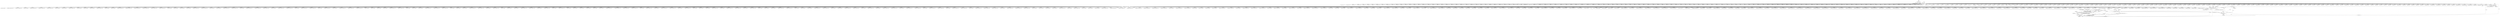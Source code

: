 digraph "0_ImageMagick_56d6e20de489113617cbbddaf41e92600a34db22@array" {
"1004361" [label="(Call,(const char *) attributes[i])"];
"1004330" [label="(Call,attributes[i] != (const xmlChar *) NULL)"];
"1004321" [label="(Call,attributes != (const xmlChar **) NULL)"];
"1000185" [label="(MethodParameterIn,const xmlChar **attributes)"];
"1004323" [label="(Call,(const xmlChar **) NULL)"];
"1004306" [label="(Call,(Image *) NULL)"];
"1000237" [label="(Call,(char *) NULL)"];
"1000232" [label="(Call,(const char *) NULL)"];
"1004361" [label="(Call,(const char *) attributes[i])"];
"1004334" [label="(Call,(const xmlChar *) NULL)"];
"1004350" [label="(Call,InterpretImageProperties(msl_info->image_info[n],\n                msl_info->attributes[n],(const char *) attributes[i]))"];
"1004348" [label="(Call,attribute=InterpretImageProperties(msl_info->image_info[n],\n                msl_info->attributes[n],(const char *) attributes[i]))"];
"1004366" [label="(Call,CloneString(&value,attribute))"];
"1008599" [label="(Call,(const char *) attributes[i])"];
"1018046" [label="(Call,(Image*) NULL)"];
"1017467" [label="(Call,(Image *) NULL)"];
"1017623" [label="(Call,(const char *) attributes[i])"];
"1006461" [label="(Call,(const char *) attributes[i])"];
"1014935" [label="(Call,(const char *) attributes[i++])"];
"1014502" [label="(Call,(Image *) NULL)"];
"1018943" [label="(Call,attributes != (const xmlChar **) NULL)"];
"1003100" [label="(Call,(char **) NULL)"];
"1004484" [label="(Call,(const char *) attributes[i++])"];
"1014729" [label="(Call,(const xmlChar *) NULL)"];
"1006772" [label="(Call,attributes[i] != (const xmlChar *) NULL)"];
"1000234" [label="(Identifier,NULL)"];
"1009820" [label="(Call,(const xmlChar *) NULL)"];
"1016133" [label="(Call,(const char *) NULL)"];
"1003342" [label="(Call,(const xmlChar *) NULL)"];
"1008856" [label="(Call,(Image *) NULL)"];
"1004334" [label="(Call,(const xmlChar *) NULL)"];
"1019473" [label="(Call,attributes[i] != (const xmlChar *) NULL)"];
"1004223" [label="(Call,(Image *) NULL)"];
"1014856" [label="(Call,(Image *) NULL)"];
"1001578" [label="(Call,(const xmlChar *) NULL)"];
"1014978" [label="(Call,(char **) NULL)"];
"1003329" [label="(Call,attributes != (const xmlChar **) NULL)"];
"1007963" [label="(Call,attributes[i] != (const xmlChar *) NULL)"];
"1004349" [label="(Identifier,attribute)"];
"1004977" [label="(Call,attributes[i] != (const xmlChar *) NULL)"];
"1004729" [label="(Call,(const xmlChar *) NULL)"];
"1009144" [label="(Call,(const char *) attributes[i])"];
"1012873" [label="(Call,(const char *) attributes[i++])"];
"1010794" [label="(Call,attributes[i] != (const xmlChar *) NULL)"];
"1008628" [label="(Call,(char **) NULL)"];
"1018781" [label="(Call,(Image *) NULL)"];
"1001605" [label="(Call,(const char *) attributes[i])"];
"1003476" [label="(Call,(Image *) NULL)"];
"1000279" [label="(Call,(Image *) NULL)"];
"1019173" [label="(Call,(char **) NULL)"];
"1018251" [label="(Call,(Image*) NULL)"];
"1005603" [label="(Call,(char **) NULL)"];
"1001764" [label="(Call,(const char *) attributes[i++])"];
"1018952" [label="(Call,attributes[i] != (const xmlChar *) NULL)"];
"1006241" [label="(Call,(const xmlChar *) NULL)"];
"1017032" [label="(Call,(const char *) attributes[i++])"];
"1014011" [label="(Call,(const char *) attributes[i++])"];
"1012993" [label="(Call,(Image *) NULL)"];
"1017221" [label="(Call,(Image *) NULL)"];
"1003024" [label="(Call,(const char *) attributes[i])"];
"1018373" [label="(Call,(const char *) attributes[i])"];
"1000529" [label="(Call,attributes[i] != (const xmlChar *) NULL)"];
"1014248" [label="(Call,(Image *) NULL)"];
"1007724" [label="(Call,(char **) NULL)"];
"1007223" [label="(Call,(const xmlChar *) NULL)"];
"1002993" [label="(Call,attributes[i] != (const xmlChar *) NULL)"];
"1009893" [label="(Call,(char **) NULL)"];
"1004956" [label="(Call,(Image *) NULL)"];
"1004326" [label="(ControlStructure,for (i=0; (attributes[i] != (const xmlChar *) NULL); i++))"];
"1006434" [label="(Call,(const xmlChar *) NULL)"];
"1014663" [label="(Call,(Image *) NULL)"];
"1013026" [label="(Call,(const char *) attributes[i++])"];
"1002331" [label="(Call,(const xmlChar *) NULL)"];
"1008729" [label="(Call,(Image *) NULL)"];
"1015066" [label="(Call,(Image *) NULL)"];
"1007077" [label="(Call,attributes[i] != (const xmlChar *) NULL)"];
"1006523" [label="(Call,(char **) NULL)"];
"1014268" [label="(Call,attributes != (const xmlChar **) NULL)"];
"1002499" [label="(Call,(Image *) NULL)"];
"1012861" [label="(Call,attributes[i] != (const xmlChar *) NULL)"];
"1019031" [label="(Call,(const char *) NULL)"];
"1004341" [label="(Identifier,keyword)"];
"1013260" [label="(Call,attributes[i] != (const xmlChar *) NULL)"];
"1008883" [label="(Call,attributes[i] != (const xmlChar *) NULL)"];
"1009667" [label="(Call,attributes[i] != (const xmlChar *) NULL)"];
"1010906" [label="(Call,attributes[i] != (const xmlChar *) NULL)"];
"1007655" [label="(Call,attributes != (const xmlChar **) NULL)"];
"1007668" [label="(Call,(const xmlChar *) NULL)"];
"1005116" [label="(Call,(const char *) attributes[i++])"];
"1007621" [label="(Call,(Image *) NULL)"];
"1018821" [label="(Call,(Image *) NULL)"];
"1019118" [label="(Call,attributes[i] != (const xmlChar *) NULL)"];
"1013005" [label="(Call,attributes != (const xmlChar **) NULL)"];
"1000232" [label="(Call,(const char *) NULL)"];
"1011472" [label="(Call,(const xmlChar **) NULL)"];
"1013107" [label="(Call,(char **) NULL)"];
"1013619" [label="(Call,attributes == (const xmlChar **) NULL)"];
"1007219" [label="(Call,attributes[i] != (const xmlChar *) NULL)"];
"1000235" [label="(Call,value=(char *) NULL)"];
"1017604" [label="(Call,(const char *) attributes[i++])"];
"1008762" [label="(Call,(const char *) attributes[i++])"];
"1018560" [label="(Call,(Image *) NULL)"];
"1016302" [label="(Call,attributes[i] != (const xmlChar *) NULL)"];
"1006249" [label="(Call,(const char *) attributes[i++])"];
"1003448" [label="(Call,(const char *) NULL)"];
"1015731" [label="(Call,attributes == (const xmlChar **) NULL)"];
"1000307" [label="(Call,(const xmlChar *) NULL)"];
"1010825" [label="(Call,(const char *) attributes[i])"];
"1008874" [label="(Call,attributes != (const xmlChar **) NULL)"];
"1019122" [label="(Call,(const xmlChar *) NULL)"];
"1008651" [label="(Call,(char **) NULL)"];
"1010806" [label="(Call,(const char *) attributes[i++])"];
"1017596" [label="(Call,(const xmlChar *) NULL)"];
"1002533" [label="(Call,(const char *) attributes[i++])"];
"1002705" [label="(Call,attributes[i] != (const xmlChar *) NULL)"];
"1007108" [label="(Call,(const char *) attributes[i])"];
"1017492" [label="(Call,(const xmlChar *) NULL)"];
"1003350" [label="(Call,(const char *) attributes[i++])"];
"1017427" [label="(Call,(Image *) NULL)"];
"1015276" [label="(Call,(Image *) NULL)"];
"1009698" [label="(Call,(const char *) attributes[i])"];
"1018149" [label="(Call,(const xmlChar *) NULL)"];
"1005095" [label="(Call,attributes != (const xmlChar **) NULL)"];
"1008160" [label="(Call,(const xmlChar *) NULL)"];
"1004348" [label="(Call,attribute=InterpretImageProperties(msl_info->image_info[n],\n                msl_info->attributes[n],(const char *) attributes[i]))"];
"1000185" [label="(MethodParameterIn,const xmlChar **attributes)"];
"1004968" [label="(Call,attributes != (const xmlChar **) NULL)"];
"1019108" [label="(Call,attributes == (const xmlChar **) NULL)"];
"1000541" [label="(Call,(const char *) attributes[i++])"];
"1016551" [label="(Call,attributes[i] != (const xmlChar *) NULL)"];
"1011228" [label="(Call,(const xmlChar *) NULL)"];
"1011479" [label="(Call,attributes[i] != (const xmlChar *) NULL)"];
"1017254" [label="(Call,(const char *) attributes[i++])"];
"1006803" [label="(Call,(const char *) attributes[i])"];
"1010626" [label="(Call,(const xmlChar *) NULL)"];
"1013264" [label="(Call,(const xmlChar *) NULL)"];
"1018710" [label="(Call,(char **) NULL)"];
"1015773" [label="(Call,(const char *) attributes[i])"];
"1004756" [label="(Call,(const char *) attributes[i])"];
"1007056" [label="(Call,(Image *) NULL)"];
"1018629" [label="(Call,(Image *) NULL)"];
"1012008" [label="(Call,(char **) NULL)"];
"1017908" [label="(Call,(Image*) NULL)"];
"1004368" [label="(Identifier,value)"];
"1001565" [label="(Call,attributes != (const xmlChar **) NULL)"];
"1010106" [label="(Call,attributes[i] != (const xmlChar *) NULL)"];
"1006586" [label="(Call,(Image *) NULL)"];
"1010507" [label="(Call,(char **) NULL)"];
"1004701" [label="(Call,(Image *) NULL)"];
"1010304" [label="(Call,(const char *) attributes[i])"];
"1008568" [label="(Call,attributes == (const xmlChar **) NULL)"];
"1010285" [label="(Call,(const char *) attributes[i++])"];
"1004320" [label="(ControlStructure,if (attributes != (const xmlChar **) NULL))"];
"1004363" [label="(Call,attributes[i])"];
"1008556" [label="(Call,(Image *) NULL)"];
"1017020" [label="(Call,attributes[i] != (const xmlChar *) NULL)"];
"1017972" [label="(Call,(const char *) attributes[i])"];
"1001983" [label="(Call,(Image *) NULL)"];
"1017944" [label="(Call,(const xmlChar *) NULL)"];
"1008486" [label="(Call,(Image *) NULL)"];
"1018416" [label="(Call,(Image *) NULL)"];
"1013153" [label="(Call,(Image *) NULL)"];
"1005104" [label="(Call,attributes[i] != (const xmlChar *) NULL)"];
"1004737" [label="(Call,(const char *) attributes[i++])"];
"1004321" [label="(Call,attributes != (const xmlChar **) NULL)"];
"1007796" [label="(Call,(char **) NULL)"];
"1019259" [label="(Call,(const char *) attributes[i++])"];
"1009457" [label="(Call,attributes != (const xmlChar **) NULL)"];
"1018177" [label="(Call,(const char *) attributes[i])"];
"1004367" [label="(Call,&value)"];
"1015555" [label="(Call,(const char *) attributes[i])"];
"1014913" [label="(Call,attributes == (const xmlChar **) NULL)"];
"1009104" [label="(Call,attributes != (const xmlChar **) NULL)"];
"1010545" [label="(Call,(Image *) NULL)"];
"1004476" [label="(Call,(const xmlChar *) NULL)"];
"1004443" [label="(Call,(Image *) NULL)"];
"1005702" [label="(Call,(char **) NULL)"];
"1011909" [label="(Call,(char **) NULL)"];
"1010896" [label="(Call,attributes == (const xmlChar **) NULL)"];
"1018983" [label="(Call,(const char *) attributes[i])"];
"1006679" [label="(Call,(const char *) attributes[i])"];
"1009559" [label="(Call,(char **) NULL)"];
"1009478" [label="(Call,(const char *) attributes[i++])"];
"1016998" [label="(Call,(Image *) NULL)"];
"1016530" [label="(Call,(Image *) NULL)"];
"1005008" [label="(Call,(const char *) attributes[i])"];
"1005566" [label="(Call,(char **) NULL)"];
"1002635" [label="(Call,(Image *) NULL)"];
"1002016" [label="(Call,(const xmlChar *) NULL)"];
"1017744" [label="(Call,(const xmlChar *) NULL)"];
"1004884" [label="(Call,(const char *) attributes[i])"];
"1008355" [label="(Call,attributes[i] != (const xmlChar *) NULL)"];
"1018873" [label="(Call,(const char *) attributes[i])"];
"1015288" [label="(Call,attributes != (const xmlChar **) NULL)"];
"1004306" [label="(Call,(Image *) NULL)"];
"1013999" [label="(Call,attributes[i] != (const xmlChar *) NULL)"];
"1004503" [label="(Call,(const char *) attributes[i])"];
"1018135" [label="(Call,attributes == (const xmlChar **) NULL)"];
"1009466" [label="(Call,attributes[i] != (const xmlChar *) NULL)"];
"1016293" [label="(Call,attributes != (const xmlChar **) NULL)"];
"1003989" [label="(Call,(Image *) NULL)"];
"1012916" [label="(Call,(char *) NULL)"];
"1002451" [label="(Call,(Image *) NULL)"];
"1006330" [label="(Call,(char **) NULL)"];
"1004323" [label="(Call,(const xmlChar **) NULL)"];
"1000936" [label="(Call,(char **) NULL)"];
"1004989" [label="(Call,(const char *) attributes[i++])"];
"1006216" [label="(Call,(Image *) NULL)"];
"1008367" [label="(Call,(const char *) attributes[i++])"];
"1016823" [label="(Call,attributes != (const xmlChar **) NULL)"];
"1000959" [label="(Call,(char **) NULL)"];
"1011491" [label="(Call,(const char *) attributes[i++])"];
"1000533" [label="(Call,(const xmlChar *) NULL)"];
"1004328" [label="(Identifier,i)"];
"1018113" [label="(Call,(Image*) NULL)"];
"1004330" [label="(Call,attributes[i] != (const xmlChar *) NULL)"];
"1013667" [label="(Call,(const char *) attributes[i])"];
"1000315" [label="(Call,(const char *) attributes[i++])"];
"1005726" [label="(Call,(char **) NULL)"];
"1012865" [label="(Call,(const xmlChar *) NULL)"];
"1017564" [label="(Call,(Image *) NULL)"];
"1008346" [label="(Call,attributes != (const xmlChar **) NULL)"];
"1007182" [label="(Call,(Image *) NULL)"];
"1017519" [label="(Call,(const char *) attributes[i])"];
"1018321" [label="(Call,(Image *) NULL)"];
"1001783" [label="(Call,(const char *) attributes[i])"];
"1004463" [label="(Call,attributes != (const xmlChar **) NULL)"];
"1008334" [label="(Call,(Image *) NULL)"];
"1019463" [label="(Call,attributes == (const xmlChar **) NULL)"];
"1004322" [label="(Identifier,attributes)"];
"1014277" [label="(Call,attributes[i] != (const xmlChar *) NULL)"];
"1007967" [label="(Call,(const xmlChar *) NULL)"];
"1017364" [label="(Call,(char **) NULL)"];
"1010414" [label="(Call,attributes[i] != (const xmlChar *) NULL)"];
"1002997" [label="(Call,(const xmlChar *) NULL)"];
"1009658" [label="(Call,attributes != (const xmlChar **) NULL)"];
"1015515" [label="(Call,attributes != (const xmlChar **) NULL)"];
"1014556" [label="(Call,(const char *) attributes[i])"];
"1014003" [label="(Call,(const xmlChar *) NULL)"];
"1001731" [label="(Call,(Image *) NULL)"];
"1004339" [label="(Block,)"];
"1008781" [label="(Call,(const char *) attributes[i])"];
"1015487" [label="(Call,(Image *) NULL)"];
"1013272" [label="(Call,(const char *) attributes[i++])"];
"1011255" [label="(Call,(const char *) attributes[i])"];
"1004853" [label="(Call,attributes[i] != (const xmlChar *) NULL)"];
"1014528" [label="(Call,(const xmlChar *) NULL)"];
"1003765" [label="(Call,(const char *) NULL)"];
"1003943" [label="(Call,(char **) NULL)"];
"1010418" [label="(Call,(const xmlChar *) NULL)"];
"1010884" [label="(Call,(Image *) NULL)"];
"1002239" [label="(Call,(Image *) NULL)"];
"1017740" [label="(Call,attributes[i] != (const xmlChar *) NULL)"];
"1008590" [label="(Call,(const char *) attributes[i++])"];
"1012662" [label="(Call,(const xmlChar *) NULL)"];
"1015753" [label="(Call,(const char *) attributes[i++])"];
"1010097" [label="(Call,attributes != (const xmlChar **) NULL)"];
"1012851" [label="(Call,attributes == (const xmlChar **) NULL)"];
"1016362" [label="(Call,(char **) NULL)"];
"1014756" [label="(Call,(const char *) attributes[i])"];
"1001752" [label="(Call,attributes[i] != (const xmlChar *) NULL)"];
"1006237" [label="(Call,attributes[i] != (const xmlChar *) NULL)"];
"1004372" [label="(Identifier,keyword)"];
"1006639" [label="(Call,attributes != (const xmlChar **) NULL)"];
"1010922" [label="(Call,(const char *) attributes[i++])"];
"1004832" [label="(Call,(Image *) NULL)"];
"1018641" [label="(Call,attributes != (const xmlChar **) NULL)"];
"1010110" [label="(Call,(const xmlChar *) NULL)"];
"1004350" [label="(Call,InterpretImageProperties(msl_info->image_info[n],\n                msl_info->attributes[n],(const char *) attributes[i]))"];
"1006931" [label="(Call,(Image *) NULL)"];
"1013929" [label="(Call,(Image *) NULL)"];
"1009203" [label="(Call,(char **) NULL)"];
"1014785" [label="(Call,(char **) NULL)"];
"1000303" [label="(Call,attributes[i] != (const xmlChar *) NULL)"];
"1007941" [label="(Call,(Image *) NULL)"];
"1003532" [label="(Call,(const char *) attributes[i])"];
"1008887" [label="(Call,(const xmlChar *) NULL)"];
"1009470" [label="(Call,(const xmlChar *) NULL)"];
"1019247" [label="(Call,attributes[i] != (const xmlChar *) NULL)"];
"1012658" [label="(Call,attributes[i] != (const xmlChar *) NULL)"];
"1003369" [label="(Call,(const char *) attributes[i])"];
"1006430" [label="(Call,attributes[i] != (const xmlChar *) NULL)"];
"1002717" [label="(Call,(const char *) attributes[i++])"];
"1002012" [label="(Call,attributes[i] != (const xmlChar *) NULL)"];
"1009113" [label="(Call,attributes[i] != (const xmlChar *) NULL)"];
"1015528" [label="(Call,(const xmlChar *) NULL)"];
"1010273" [label="(Call,attributes[i] != (const xmlChar *) NULL)"];
"1012893" [label="(Call,(const char *) attributes[i])"];
"1004660" [label="(Call,(Image *) NULL)"];
"1014955" [label="(Call,(const char *) attributes[i])"];
"1017024" [label="(Call,(const xmlChar *) NULL)"];
"1010798" [label="(Call,(const xmlChar *) NULL)"];
"1017273" [label="(Call,(const char *) attributes[i])"];
"1015745" [label="(Call,(const xmlChar *) NULL)"];
"1010941" [label="(Call,(const char *) attributes[i])"];
"1008146" [label="(Call,attributes == (const xmlChar **) NULL)"];
"1017233" [label="(Call,attributes != (const xmlChar **) NULL)"];
"1016888" [label="(Call,(char **) NULL)"];
"1012032" [label="(Call,(char **) NULL)"];
"1010653" [label="(Call,(const char *) attributes[i])"];
"1008582" [label="(Call,(const xmlChar *) NULL)"];
"1006268" [label="(Call,(const char *) attributes[i])"];
"1014737" [label="(Call,(const char *) attributes[i++])"];
"1009807" [label="(Call,attributes != (const xmlChar **) NULL)"];
"1016542" [label="(Call,attributes != (const xmlChar **) NULL)"];
"1014524" [label="(Call,attributes[i] != (const xmlChar *) NULL)"];
"1002043" [label="(Call,(const char *) attributes[i])"];
"1000334" [label="(Call,(const char *) attributes[i])"];
"1009445" [label="(Call,(Image *) NULL)"];
"1007231" [label="(Call,(const char *) attributes[i++])"];
"1001878" [label="(Call,(char **) NULL)"];
"1006409" [label="(Call,(Image *) NULL)"];
"1001942" [label="(Call,(Image *) NULL)"];
"1004472" [label="(Call,attributes[i] != (const xmlChar *) NULL)"];
"1019593" [label="(Call,value != NULL)"];
"1001743" [label="(Call,attributes != (const xmlChar **) NULL)"];
"1001586" [label="(Call,(const char *) attributes[i++])"];
"1006228" [label="(Call,attributes != (const xmlChar **) NULL)"];
"1010137" [label="(Call,(const char *) attributes[i])"];
"1009780" [label="(Call,(Image *) NULL)"];
"1007089" [label="(Call,(const char *) attributes[i++])"];
"1015719" [label="(Call,(Image *) NULL)"];
"1019251" [label="(Call,(const xmlChar *) NULL)"];
"1006964" [label="(Call,(const char *) attributes[i++])"];
"1004844" [label="(Call,attributes != (const xmlChar **) NULL)"];
"1004300" [label="(Call,msl_info->image[n] == (Image *) NULL)"];
"1015078" [label="(Call,attributes != (const xmlChar **) NULL)"];
"1006368" [label="(Call,(Image *) NULL)"];
"1004356" [label="(Call,msl_info->attributes[n])"];
"1004369" [label="(Identifier,attribute)"];
"1016845" [label="(Call,(const char *) attributes[i++])"];
"1019225" [label="(Call,(Image *) NULL)"];
"1002948" [label="(Call,(Image *) NULL)"];
"1017583" [label="(Call,attributes != (const xmlChar **) NULL)"];
"1016865" [label="(Call,(const char *) attributes[i])"];
"1000520" [label="(Call,attributes != (const xmlChar **) NULL)"];
"1006857" [label="(Call,(Image *) NULL)"];
"1004308" [label="(Identifier,NULL)"];
"1017719" [label="(Call,(Image *) NULL)"];
"1000239" [label="(Identifier,NULL)"];
"1016582" [label="(Call,(const char *) attributes[i])"];
"1011200" [label="(Call,(Image *) NULL)"];
"1008895" [label="(Call,(const char *) attributes[i++])"];
"1002024" [label="(Call,(const char *) attributes[i++])"];
"1002525" [label="(Call,(const xmlChar *) NULL)"];
"1004865" [label="(Call,(const char *) attributes[i++])"];
"1014207" [label="(Call,(Image *) NULL)"];
"1013018" [label="(Call,(const xmlChar *) NULL)"];
"1017674" [label="(Call,(char **) NULL)"];
"1007695" [label="(Call,(const char *) attributes[i])"];
"1002339" [label="(Call,(const char *) attributes[i++])"];
"1017242" [label="(Call,attributes[i] != (const xmlChar *) NULL)"];
"1013250" [label="(Call,attributes == (const xmlChar **) NULL)"];
"1008578" [label="(Call,attributes[i] != (const xmlChar *) NULL)"];
"1018449" [label="(Call,(const xmlChar *) NULL)"];
"1010622" [label="(Call,attributes[i] != (const xmlChar *) NULL)"];
"1014308" [label="(Call,(const char *) attributes[i])"];
"1006421" [label="(Call,attributes != (const xmlChar **) NULL)"];
"1017752" [label="(Call,(const char *) attributes[i++])"];
"1003501" [label="(Call,attributes[i] != (const xmlChar *) NULL)"];
"1010264" [label="(Call,attributes != (const xmlChar **) NULL)"];
"1018354" [label="(Call,(const char *) attributes[i++])"];
"1000484" [label="(Call,(Image *) NULL)"];
"1008741" [label="(Call,attributes != (const xmlChar **) NULL)"];
"1008142" [label="(Call,(Image *) NULL)"];
"1019279" [label="(Call,(const char *) attributes[i])"];
"1015536" [label="(Call,(const char *) attributes[i++])"];
"1009847" [label="(Call,(const char *) attributes[i])"];
"1007953" [label="(Call,attributes == (const xmlChar **) NULL)"];
"1002553" [label="(Call,(const char *) attributes[i])"];
"1014923" [label="(Call,attributes[i] != (const xmlChar *) NULL)"];
"1013695" [label="(Call,(char **) NULL)"];
"1004716" [label="(Call,attributes != (const xmlChar **) NULL)"];
"1010118" [label="(Call,(const char *) attributes[i++])"];
"1000294" [label="(Call,attributes != (const xmlChar **) NULL)"];
"1010734" [label="(Call,(char **) NULL)"];
"1015016" [label="(Call,(Image *) NULL)"];
"1016333" [label="(Call,(const char *) attributes[i])"];
"1002291" [label="(Call,(Image *) NULL)"];
"1017500" [label="(Call,(const char *) attributes[i++])"];
"1018854" [label="(Call,(const char *) attributes[i++])"];
"1009940" [label="(Call,(char **) NULL)"];
"1014725" [label="(Call,attributes[i] != (const xmlChar *) NULL)"];
"1011886" [label="(Call,(char **) NULL)"];
"1018928" [label="(Call,(Image *) NULL)"];
"1002511" [label="(Call,attributes != (const xmlChar **) NULL)"];
"1004981" [label="(Call,(const xmlChar *) NULL)"];
"1019505" [label="(Call,(const char *) attributes[i])"];
"1007975" [label="(Call,(const char *) attributes[i++])"];
"1006660" [label="(Call,(const char *) attributes[i++])"];
"1005108" [label="(Call,(const xmlChar *) NULL)"];
"1001550" [label="(Call,(Image *) NULL)"];
"1002984" [label="(Call,attributes != (const xmlChar **) NULL)"];
"1013014" [label="(Call,attributes[i] != (const xmlChar *) NULL)"];
"1005059" [label="(Call,(Image *) NULL)"];
"1001680" [label="(Call,(Image *) NULL)"];
"1015099" [label="(Call,(const char *) attributes[i++])"];
"1007676" [label="(Call,(const char *) attributes[i++])"];
"1010082" [label="(Call,(Image *) NULL)"];
"1013238" [label="(Call,(Image *) NULL)"];
"1002576" [label="(Call,(char **) NULL)"];
"1018445" [label="(Call,attributes[i] != (const xmlChar *) NULL)"];
"1016833" [label="(Call,attributes[i] != (const xmlChar *) NULL)"];
"1006983" [label="(Call,(const char *) attributes[i])"];
"1010613" [label="(Call,attributes != (const xmlChar **) NULL)"];
"1008359" [label="(Call,(const xmlChar *) NULL)"];
"1004361" [label="(Call,(const char *) attributes[i])"];
"1006442" [label="(Call,(const char *) attributes[i++])"];
"1011224" [label="(Call,attributes[i] != (const xmlChar *) NULL)"];
"1014514" [label="(Call,attributes == (const xmlChar **) NULL)"];
"1010634" [label="(Call,(const char *) attributes[i++])"];
"1013639" [label="(Call,(const xmlChar *) NULL)"];
"1010405" [label="(Call,attributes != (const xmlChar **) NULL)"];
"1008750" [label="(Call,attributes[i] != (const xmlChar *) NULL)"];
"1002906" [label="(Call,(Image *) NULL)"];
"1009990" [label="(Call,(char **) NULL)"];
"1013764" [label="(Call,(char **) NULL)"];
"1016947" [label="(Call,(Image *) NULL)"];
"1007984" [label="(Call,(const char *) attributes[i])"];
"1015584" [label="(Call,(char **) NULL)"];
"1018145" [label="(Call,attributes[i] != (const xmlChar *) NULL)"];
"1015524" [label="(Call,attributes[i] != (const xmlChar *) NULL)"];
"1016763" [label="(Call,(Image *) NULL)"];
"1011510" [label="(Call,(const char *) attributes[i])"];
"1013635" [label="(Call,attributes[i] != (const xmlChar *) NULL)"];
"1002521" [label="(Call,attributes[i] != (const xmlChar *) NULL)"];
"1000560" [label="(Call,(const char *) attributes[i])"];
"1007821" [label="(Call,(char **) NULL)"];
"1017479" [label="(Call,attributes != (const xmlChar **) NULL)"];
"1013787" [label="(Call,(char **) NULL)"];
"1007210" [label="(Call,attributes != (const xmlChar **) NULL)"];
"1015301" [label="(Call,(const xmlChar *) NULL)"];
"1008415" [label="(Call,(char **) NULL)"];
"1016278" [label="(Call,(Image *) NULL)"];
"1006943" [label="(Call,attributes != (const xmlChar **) NULL)"];
"1011483" [label="(Call,(const xmlChar *) NULL)"];
"1018964" [label="(Call,(const char *) attributes[i++])"];
"1014142" [label="(Call,(char **) NULL)"];
"1000443" [label="(Call,(Image *) NULL)"];
"1004342" [label="(Call,(const char *) attributes[i++])"];
"1011215" [label="(Call,attributes != (const xmlChar **) NULL)"];
"1018650" [label="(Call,attributes[i] != (const xmlChar *) NULL)"];
"1010784" [label="(Call,attributes == (const xmlChar **) NULL)"];
"1016387" [label="(Call,(char **) NULL)"];
"1016837" [label="(Call,(const xmlChar *) NULL)"];
"1010587" [label="(Call,(Image *) NULL)"];
"1012670" [label="(Call,(const char *) attributes[i++])"];
"1011236" [label="(Call,(const char *) attributes[i++])"];
"1018157" [label="(Call,(const char *) attributes[i++])"];
"1009117" [label="(Call,(const xmlChar *) NULL)"];
"1015309" [label="(Call,(const char *) attributes[i++])"];
"1017930" [label="(Call,attributes == (const xmlChar **) NULL)"];
"1014438" [label="(Call,(Image *) NULL)"];
"1002736" [label="(Call,(const char *) attributes[i])"];
"1018333" [label="(Call,attributes != (const xmlChar **) NULL)"];
"1018681" [label="(Call,(const char *) attributes[i])"];
"1004351" [label="(Call,msl_info->image_info[n])"];
"1008168" [label="(Call,(const char *) attributes[i++])"];
"1016563" [label="(Call,(const char *) attributes[i++])"];
"1018654" [label="(Call,(const xmlChar *) NULL)"];
"1003311" [label="(Call,(Image *) NULL)"];
"1008674" [label="(Call,(char **) NULL)"];
"1019237" [label="(Call,attributes == (const xmlChar **) NULL)"];
"1001574" [label="(Call,attributes[i] != (const xmlChar *) NULL)"];
"1018956" [label="(Call,(const xmlChar *) NULL)"];
"1007664" [label="(Call,attributes[i] != (const xmlChar *) NULL)"];
"1004336" [label="(Identifier,NULL)"];
"1002696" [label="(Call,attributes != (const xmlChar **) NULL)"];
"1015087" [label="(Call,attributes[i] != (const xmlChar *) NULL)"];
"1013972" [label="(Call,(Image *) NULL)"];
"1006776" [label="(Call,(const xmlChar *) NULL)"];
"1018842" [label="(Call,attributes[i] != (const xmlChar *) NULL)"];
"1017010" [label="(Call,attributes == (const xmlChar **) NULL)"];
"1001058" [label="(Call,(char **) NULL)"];
"1017592" [label="(Call,attributes[i] != (const xmlChar *) NULL)"];
"1014536" [label="(Call,(const char *) attributes[i++])"];
"1016684" [label="(Call,(char **) NULL)"];
"1017488" [label="(Call,attributes[i] != (const xmlChar *) NULL)"];
"1001756" [label="(Call,(const xmlChar *) NULL)"];
"1013990" [label="(Call,attributes != (const xmlChar **) NULL)"];
"1012689" [label="(Call,(const char *) attributes[i])"];
"1016314" [label="(Call,(const char *) attributes[i++])"];
"1010015" [label="(Call,(char **) NULL)"];
"1010393" [label="(Call,(Image *) NULL)"];
"1003513" [label="(Call,(const char *) attributes[i++])"];
"1014289" [label="(Call,(const char *) attributes[i++])"];
"1004725" [label="(Call,attributes[i] != (const xmlChar *) NULL)"];
"1006648" [label="(Call,attributes[i] != (const xmlChar *) NULL)"];
"1018457" [label="(Call,(const char *) attributes[i++])"];
"1009605" [label="(Call,(Image *) NULL)"];
"1006763" [label="(Call,attributes != (const xmlChar **) NULL)"];
"1006627" [label="(Call,(Image *) NULL)"];
"1010277" [label="(Call,(const xmlChar *) NULL)"];
"1011470" [label="(Call,attributes != (const xmlChar **) NULL)"];
"1002318" [label="(Call,attributes != (const xmlChar **) NULL)"];
"1009081" [label="(Call,(Image *) NULL)"];
"1017052" [label="(Call,(const char *) attributes[i])"];
"1007570" [label="(Call,(Image *) NULL)"];
"1002327" [label="(Call,attributes[i] != (const xmlChar *) NULL)"];
"1014281" [label="(Call,(const xmlChar *) NULL)"];
"1016811" [label="(Call,(Image *) NULL)"];
"1006784" [label="(Call,(const char *) attributes[i++])"];
"1009876" [label="(Call,(char **) NULL)"];
"1010252" [label="(Call,(Image *) NULL)"];
"1017833" [label="(Call,(char **) NULL)"];
"1017871" [label="(Call,(Image *) NULL)"];
"1000230" [label="(Call,keyword=(const char *) NULL)"];
"1004331" [label="(Call,attributes[i])"];
"1006751" [label="(Call,(Image *) NULL)"];
"1009816" [label="(Call,attributes[i] != (const xmlChar *) NULL)"];
"1019150" [label="(Call,(const char *) attributes[i])"];
"1006952" [label="(Call,attributes[i] != (const xmlChar *) NULL)"];
"1015741" [label="(Call,attributes[i] != (const xmlChar *) NULL)"];
"1013607" [label="(Call,(Image *) NULL)"];
"1016555" [label="(Call,(const xmlChar *) NULL)"];
"1019096" [label="(Call,(Image *) NULL)"];
"1003492" [label="(Call,attributes != (const xmlChar **) NULL)"];
"1018476" [label="(Call,(const char *) attributes[i])"];
"1015669" [label="(Call,(char **) NULL)"];
"1012853" [label="(Call,(const xmlChar **) NULL)"];
"1010445" [label="(Call,(const char *) attributes[i])"];
"1015118" [label="(Call,(const char *) attributes[i])"];
"1009965" [label="(Call,(char **) NULL)"];
"1018436" [label="(Call,attributes != (const xmlChar **) NULL)"];
"1008156" [label="(Call,attributes[i] != (const xmlChar *) NULL)"];
"1004366" [label="(Call,CloneString(&value,attribute))"];
"1002709" [label="(Call,(const xmlChar *) NULL)"];
"1008246" [label="(Call,(Image *) NULL)"];
"1013647" [label="(Call,(const char *) attributes[i++])"];
"1015328" [label="(Call,(const char *) attributes[i])"];
"1003005" [label="(Call,(const char *) attributes[i++])"];
"1018342" [label="(Call,attributes[i] != (const xmlChar *) NULL)"];
"1017731" [label="(Call,attributes != (const xmlChar **) NULL)"];
"1008914" [label="(Call,(const char *) attributes[i])"];
"1019477" [label="(Call,(const xmlChar *) NULL)"];
"1019130" [label="(Call,(const char *) attributes[i++])"];
"1004325" [label="(Identifier,NULL)"];
"1012626" [label="(Call,(Image *) NULL)"];
"1003338" [label="(Call,attributes[i] != (const xmlChar *) NULL)"];
"1015235" [label="(Call,(Image *) NULL)"];
"1001084" [label="(Call,(char **) NULL)"];
"1009284" [label="(Call,(char **) NULL)"];
"1014901" [label="(Call,(Image *) NULL)"];
"1013045" [label="(Call,(const char *) attributes[i])"];
"1018833" [label="(Call,attributes != (const xmlChar **) NULL)"];
"1014716" [label="(Call,attributes != (const xmlChar **) NULL)"];
"1009646" [label="(Call,(Image *) NULL)"];
"1017246" [label="(Call,(const xmlChar *) NULL)"];
"1002676" [label="(Call,(Image *) NULL)"];
"1002358" [label="(Call,(const char *) attributes[i])"];
"1015445" [label="(Call,(Image *) NULL)"];
"1014704" [label="(Call,(Image *) NULL)"];
"1019451" [label="(Call,(Image *) NULL)"];
"1019349" [label="(Call,(Image *) NULL)"];
"1009125" [label="(Call,(const char *) attributes[i++])"];
"1013292" [label="(Call,(const char *) attributes[i])"];
"1017771" [label="(Call,(const char *) attributes[i])"];
"1003505" [label="(Call,(const xmlChar *) NULL)"];
"1008188" [label="(Call,(const char *) attributes[i])"];
"1019485" [label="(Call,(const char *) attributes[i++])"];
"1018846" [label="(Call,(const xmlChar *) NULL)"];
"1014030" [label="(Call,(const char *) attributes[i])"];
"1002003" [label="(Call,attributes != (const xmlChar **) NULL)"];
"1017940" [label="(Call,attributes[i] != (const xmlChar *) NULL)"];
"1015091" [label="(Call,(const xmlChar *) NULL)"];
"1012649" [label="(Call,attributes != (const xmlChar **) NULL)"];
"1008997" [label="(Call,(const char *) NULL)"];
"1007250" [label="(Call,(const char *) attributes[i])"];
"1016489" [label="(Call,(Image *) NULL)"];
"1008386" [label="(Call,(const char *) attributes[i])"];
"1009828" [label="(Call,(const char *) attributes[i++])"];
"1005135" [label="(Call,(const char *) attributes[i])"];
"1017180" [label="(Call,(Image *) NULL)"];
"1000237" [label="(Call,(char *) NULL)"];
"1010786" [label="(Call,(const xmlChar **) NULL)"];
"1015297" [label="(Call,attributes[i] != (const xmlChar *) NULL)"];
"1018662" [label="(Call,(const char *) attributes[i++])"];
"1014927" [label="(Call,(const xmlChar *) NULL)"];
"1009497" [label="(Call,(const char *) attributes[i])"];
"1017952" [label="(Call,(const char *) attributes[i++])"];
"1019610" [label="(MethodReturn,static void)"];
"1007068" [label="(Call,attributes != (const xmlChar **) NULL)"];
"1010426" [label="(Call,(const char *) attributes[i++])"];
"1016306" [label="(Call,(const xmlChar *) NULL)"];
"1009679" [label="(Call,(const char *) attributes[i++])"];
"1004361" -> "1004350"  [label="AST: "];
"1004361" -> "1004363"  [label="CFG: "];
"1004362" -> "1004361"  [label="AST: "];
"1004363" -> "1004361"  [label="AST: "];
"1004350" -> "1004361"  [label="CFG: "];
"1004361" -> "1019610"  [label="DDG: attributes[i]"];
"1004361" -> "1004330"  [label="DDG: attributes[i]"];
"1004361" -> "1004350"  [label="DDG: attributes[i]"];
"1004330" -> "1004361"  [label="DDG: attributes[i]"];
"1004321" -> "1004361"  [label="DDG: attributes"];
"1000185" -> "1004361"  [label="DDG: attributes"];
"1004330" -> "1004326"  [label="AST: "];
"1004330" -> "1004334"  [label="CFG: "];
"1004331" -> "1004330"  [label="AST: "];
"1004334" -> "1004330"  [label="AST: "];
"1004341" -> "1004330"  [label="CFG: "];
"1004417" -> "1004330"  [label="CFG: "];
"1004330" -> "1019610"  [label="DDG: (const xmlChar *) NULL"];
"1004330" -> "1019610"  [label="DDG: attributes[i]"];
"1004330" -> "1019610"  [label="DDG: attributes[i] != (const xmlChar *) NULL"];
"1004321" -> "1004330"  [label="DDG: attributes"];
"1000185" -> "1004330"  [label="DDG: attributes"];
"1004334" -> "1004330"  [label="DDG: NULL"];
"1004321" -> "1004320"  [label="AST: "];
"1004321" -> "1004323"  [label="CFG: "];
"1004322" -> "1004321"  [label="AST: "];
"1004323" -> "1004321"  [label="AST: "];
"1004328" -> "1004321"  [label="CFG: "];
"1004417" -> "1004321"  [label="CFG: "];
"1004321" -> "1019610"  [label="DDG: (const xmlChar **) NULL"];
"1004321" -> "1019610"  [label="DDG: attributes != (const xmlChar **) NULL"];
"1004321" -> "1019610"  [label="DDG: attributes"];
"1000185" -> "1004321"  [label="DDG: attributes"];
"1004323" -> "1004321"  [label="DDG: NULL"];
"1004321" -> "1004342"  [label="DDG: attributes"];
"1000185" -> "1000182"  [label="AST: "];
"1000185" -> "1019610"  [label="DDG: attributes"];
"1000185" -> "1000294"  [label="DDG: attributes"];
"1000185" -> "1000303"  [label="DDG: attributes"];
"1000185" -> "1000315"  [label="DDG: attributes"];
"1000185" -> "1000334"  [label="DDG: attributes"];
"1000185" -> "1000520"  [label="DDG: attributes"];
"1000185" -> "1000529"  [label="DDG: attributes"];
"1000185" -> "1000541"  [label="DDG: attributes"];
"1000185" -> "1000560"  [label="DDG: attributes"];
"1000185" -> "1001565"  [label="DDG: attributes"];
"1000185" -> "1001574"  [label="DDG: attributes"];
"1000185" -> "1001586"  [label="DDG: attributes"];
"1000185" -> "1001605"  [label="DDG: attributes"];
"1000185" -> "1001743"  [label="DDG: attributes"];
"1000185" -> "1001752"  [label="DDG: attributes"];
"1000185" -> "1001764"  [label="DDG: attributes"];
"1000185" -> "1001783"  [label="DDG: attributes"];
"1000185" -> "1002003"  [label="DDG: attributes"];
"1000185" -> "1002012"  [label="DDG: attributes"];
"1000185" -> "1002024"  [label="DDG: attributes"];
"1000185" -> "1002043"  [label="DDG: attributes"];
"1000185" -> "1002318"  [label="DDG: attributes"];
"1000185" -> "1002327"  [label="DDG: attributes"];
"1000185" -> "1002339"  [label="DDG: attributes"];
"1000185" -> "1002358"  [label="DDG: attributes"];
"1000185" -> "1002511"  [label="DDG: attributes"];
"1000185" -> "1002521"  [label="DDG: attributes"];
"1000185" -> "1002533"  [label="DDG: attributes"];
"1000185" -> "1002553"  [label="DDG: attributes"];
"1000185" -> "1002696"  [label="DDG: attributes"];
"1000185" -> "1002705"  [label="DDG: attributes"];
"1000185" -> "1002717"  [label="DDG: attributes"];
"1000185" -> "1002736"  [label="DDG: attributes"];
"1000185" -> "1002984"  [label="DDG: attributes"];
"1000185" -> "1002993"  [label="DDG: attributes"];
"1000185" -> "1003005"  [label="DDG: attributes"];
"1000185" -> "1003024"  [label="DDG: attributes"];
"1000185" -> "1003329"  [label="DDG: attributes"];
"1000185" -> "1003338"  [label="DDG: attributes"];
"1000185" -> "1003350"  [label="DDG: attributes"];
"1000185" -> "1003369"  [label="DDG: attributes"];
"1000185" -> "1003492"  [label="DDG: attributes"];
"1000185" -> "1003501"  [label="DDG: attributes"];
"1000185" -> "1003513"  [label="DDG: attributes"];
"1000185" -> "1003532"  [label="DDG: attributes"];
"1000185" -> "1004342"  [label="DDG: attributes"];
"1000185" -> "1004463"  [label="DDG: attributes"];
"1000185" -> "1004472"  [label="DDG: attributes"];
"1000185" -> "1004484"  [label="DDG: attributes"];
"1000185" -> "1004503"  [label="DDG: attributes"];
"1000185" -> "1004716"  [label="DDG: attributes"];
"1000185" -> "1004725"  [label="DDG: attributes"];
"1000185" -> "1004737"  [label="DDG: attributes"];
"1000185" -> "1004756"  [label="DDG: attributes"];
"1000185" -> "1004844"  [label="DDG: attributes"];
"1000185" -> "1004853"  [label="DDG: attributes"];
"1000185" -> "1004865"  [label="DDG: attributes"];
"1000185" -> "1004884"  [label="DDG: attributes"];
"1000185" -> "1004968"  [label="DDG: attributes"];
"1000185" -> "1004977"  [label="DDG: attributes"];
"1000185" -> "1004989"  [label="DDG: attributes"];
"1000185" -> "1005008"  [label="DDG: attributes"];
"1000185" -> "1005095"  [label="DDG: attributes"];
"1000185" -> "1005104"  [label="DDG: attributes"];
"1000185" -> "1005116"  [label="DDG: attributes"];
"1000185" -> "1005135"  [label="DDG: attributes"];
"1000185" -> "1006228"  [label="DDG: attributes"];
"1000185" -> "1006237"  [label="DDG: attributes"];
"1000185" -> "1006249"  [label="DDG: attributes"];
"1000185" -> "1006268"  [label="DDG: attributes"];
"1000185" -> "1006421"  [label="DDG: attributes"];
"1000185" -> "1006430"  [label="DDG: attributes"];
"1000185" -> "1006442"  [label="DDG: attributes"];
"1000185" -> "1006461"  [label="DDG: attributes"];
"1000185" -> "1006639"  [label="DDG: attributes"];
"1000185" -> "1006648"  [label="DDG: attributes"];
"1000185" -> "1006660"  [label="DDG: attributes"];
"1000185" -> "1006679"  [label="DDG: attributes"];
"1000185" -> "1006763"  [label="DDG: attributes"];
"1000185" -> "1006772"  [label="DDG: attributes"];
"1000185" -> "1006784"  [label="DDG: attributes"];
"1000185" -> "1006803"  [label="DDG: attributes"];
"1000185" -> "1006943"  [label="DDG: attributes"];
"1000185" -> "1006952"  [label="DDG: attributes"];
"1000185" -> "1006964"  [label="DDG: attributes"];
"1000185" -> "1006983"  [label="DDG: attributes"];
"1000185" -> "1007068"  [label="DDG: attributes"];
"1000185" -> "1007077"  [label="DDG: attributes"];
"1000185" -> "1007089"  [label="DDG: attributes"];
"1000185" -> "1007108"  [label="DDG: attributes"];
"1000185" -> "1007210"  [label="DDG: attributes"];
"1000185" -> "1007219"  [label="DDG: attributes"];
"1000185" -> "1007231"  [label="DDG: attributes"];
"1000185" -> "1007250"  [label="DDG: attributes"];
"1000185" -> "1007655"  [label="DDG: attributes"];
"1000185" -> "1007664"  [label="DDG: attributes"];
"1000185" -> "1007676"  [label="DDG: attributes"];
"1000185" -> "1007695"  [label="DDG: attributes"];
"1000185" -> "1007953"  [label="DDG: attributes"];
"1000185" -> "1007963"  [label="DDG: attributes"];
"1000185" -> "1007975"  [label="DDG: attributes"];
"1000185" -> "1007984"  [label="DDG: attributes"];
"1000185" -> "1008146"  [label="DDG: attributes"];
"1000185" -> "1008156"  [label="DDG: attributes"];
"1000185" -> "1008168"  [label="DDG: attributes"];
"1000185" -> "1008188"  [label="DDG: attributes"];
"1000185" -> "1008346"  [label="DDG: attributes"];
"1000185" -> "1008355"  [label="DDG: attributes"];
"1000185" -> "1008367"  [label="DDG: attributes"];
"1000185" -> "1008386"  [label="DDG: attributes"];
"1000185" -> "1008568"  [label="DDG: attributes"];
"1000185" -> "1008578"  [label="DDG: attributes"];
"1000185" -> "1008590"  [label="DDG: attributes"];
"1000185" -> "1008599"  [label="DDG: attributes"];
"1000185" -> "1008741"  [label="DDG: attributes"];
"1000185" -> "1008750"  [label="DDG: attributes"];
"1000185" -> "1008762"  [label="DDG: attributes"];
"1000185" -> "1008781"  [label="DDG: attributes"];
"1000185" -> "1008874"  [label="DDG: attributes"];
"1000185" -> "1008883"  [label="DDG: attributes"];
"1000185" -> "1008895"  [label="DDG: attributes"];
"1000185" -> "1008914"  [label="DDG: attributes"];
"1000185" -> "1009104"  [label="DDG: attributes"];
"1000185" -> "1009113"  [label="DDG: attributes"];
"1000185" -> "1009125"  [label="DDG: attributes"];
"1000185" -> "1009144"  [label="DDG: attributes"];
"1000185" -> "1009457"  [label="DDG: attributes"];
"1000185" -> "1009466"  [label="DDG: attributes"];
"1000185" -> "1009478"  [label="DDG: attributes"];
"1000185" -> "1009497"  [label="DDG: attributes"];
"1000185" -> "1009658"  [label="DDG: attributes"];
"1000185" -> "1009667"  [label="DDG: attributes"];
"1000185" -> "1009679"  [label="DDG: attributes"];
"1000185" -> "1009698"  [label="DDG: attributes"];
"1000185" -> "1009807"  [label="DDG: attributes"];
"1000185" -> "1009816"  [label="DDG: attributes"];
"1000185" -> "1009828"  [label="DDG: attributes"];
"1000185" -> "1009847"  [label="DDG: attributes"];
"1000185" -> "1010097"  [label="DDG: attributes"];
"1000185" -> "1010106"  [label="DDG: attributes"];
"1000185" -> "1010118"  [label="DDG: attributes"];
"1000185" -> "1010137"  [label="DDG: attributes"];
"1000185" -> "1010264"  [label="DDG: attributes"];
"1000185" -> "1010273"  [label="DDG: attributes"];
"1000185" -> "1010285"  [label="DDG: attributes"];
"1000185" -> "1010304"  [label="DDG: attributes"];
"1000185" -> "1010405"  [label="DDG: attributes"];
"1000185" -> "1010414"  [label="DDG: attributes"];
"1000185" -> "1010426"  [label="DDG: attributes"];
"1000185" -> "1010445"  [label="DDG: attributes"];
"1000185" -> "1010613"  [label="DDG: attributes"];
"1000185" -> "1010622"  [label="DDG: attributes"];
"1000185" -> "1010634"  [label="DDG: attributes"];
"1000185" -> "1010653"  [label="DDG: attributes"];
"1000185" -> "1010784"  [label="DDG: attributes"];
"1000185" -> "1010794"  [label="DDG: attributes"];
"1000185" -> "1010806"  [label="DDG: attributes"];
"1000185" -> "1010825"  [label="DDG: attributes"];
"1000185" -> "1010896"  [label="DDG: attributes"];
"1000185" -> "1010906"  [label="DDG: attributes"];
"1000185" -> "1010922"  [label="DDG: attributes"];
"1000185" -> "1010941"  [label="DDG: attributes"];
"1000185" -> "1011215"  [label="DDG: attributes"];
"1000185" -> "1011224"  [label="DDG: attributes"];
"1000185" -> "1011236"  [label="DDG: attributes"];
"1000185" -> "1011255"  [label="DDG: attributes"];
"1000185" -> "1011470"  [label="DDG: attributes"];
"1000185" -> "1011479"  [label="DDG: attributes"];
"1000185" -> "1011491"  [label="DDG: attributes"];
"1000185" -> "1011510"  [label="DDG: attributes"];
"1000185" -> "1012649"  [label="DDG: attributes"];
"1000185" -> "1012658"  [label="DDG: attributes"];
"1000185" -> "1012670"  [label="DDG: attributes"];
"1000185" -> "1012689"  [label="DDG: attributes"];
"1000185" -> "1012851"  [label="DDG: attributes"];
"1000185" -> "1012861"  [label="DDG: attributes"];
"1000185" -> "1012873"  [label="DDG: attributes"];
"1000185" -> "1012893"  [label="DDG: attributes"];
"1000185" -> "1013005"  [label="DDG: attributes"];
"1000185" -> "1013014"  [label="DDG: attributes"];
"1000185" -> "1013026"  [label="DDG: attributes"];
"1000185" -> "1013045"  [label="DDG: attributes"];
"1000185" -> "1013250"  [label="DDG: attributes"];
"1000185" -> "1013260"  [label="DDG: attributes"];
"1000185" -> "1013272"  [label="DDG: attributes"];
"1000185" -> "1013292"  [label="DDG: attributes"];
"1000185" -> "1013619"  [label="DDG: attributes"];
"1000185" -> "1013635"  [label="DDG: attributes"];
"1000185" -> "1013647"  [label="DDG: attributes"];
"1000185" -> "1013667"  [label="DDG: attributes"];
"1000185" -> "1013990"  [label="DDG: attributes"];
"1000185" -> "1013999"  [label="DDG: attributes"];
"1000185" -> "1014011"  [label="DDG: attributes"];
"1000185" -> "1014030"  [label="DDG: attributes"];
"1000185" -> "1014268"  [label="DDG: attributes"];
"1000185" -> "1014277"  [label="DDG: attributes"];
"1000185" -> "1014289"  [label="DDG: attributes"];
"1000185" -> "1014308"  [label="DDG: attributes"];
"1000185" -> "1014514"  [label="DDG: attributes"];
"1000185" -> "1014524"  [label="DDG: attributes"];
"1000185" -> "1014536"  [label="DDG: attributes"];
"1000185" -> "1014556"  [label="DDG: attributes"];
"1000185" -> "1014716"  [label="DDG: attributes"];
"1000185" -> "1014725"  [label="DDG: attributes"];
"1000185" -> "1014737"  [label="DDG: attributes"];
"1000185" -> "1014756"  [label="DDG: attributes"];
"1000185" -> "1014913"  [label="DDG: attributes"];
"1000185" -> "1014923"  [label="DDG: attributes"];
"1000185" -> "1014935"  [label="DDG: attributes"];
"1000185" -> "1014955"  [label="DDG: attributes"];
"1000185" -> "1015078"  [label="DDG: attributes"];
"1000185" -> "1015087"  [label="DDG: attributes"];
"1000185" -> "1015099"  [label="DDG: attributes"];
"1000185" -> "1015118"  [label="DDG: attributes"];
"1000185" -> "1015288"  [label="DDG: attributes"];
"1000185" -> "1015297"  [label="DDG: attributes"];
"1000185" -> "1015309"  [label="DDG: attributes"];
"1000185" -> "1015328"  [label="DDG: attributes"];
"1000185" -> "1015515"  [label="DDG: attributes"];
"1000185" -> "1015524"  [label="DDG: attributes"];
"1000185" -> "1015536"  [label="DDG: attributes"];
"1000185" -> "1015555"  [label="DDG: attributes"];
"1000185" -> "1015731"  [label="DDG: attributes"];
"1000185" -> "1015741"  [label="DDG: attributes"];
"1000185" -> "1015753"  [label="DDG: attributes"];
"1000185" -> "1015773"  [label="DDG: attributes"];
"1000185" -> "1016293"  [label="DDG: attributes"];
"1000185" -> "1016302"  [label="DDG: attributes"];
"1000185" -> "1016314"  [label="DDG: attributes"];
"1000185" -> "1016333"  [label="DDG: attributes"];
"1000185" -> "1016542"  [label="DDG: attributes"];
"1000185" -> "1016551"  [label="DDG: attributes"];
"1000185" -> "1016563"  [label="DDG: attributes"];
"1000185" -> "1016582"  [label="DDG: attributes"];
"1000185" -> "1016823"  [label="DDG: attributes"];
"1000185" -> "1016833"  [label="DDG: attributes"];
"1000185" -> "1016845"  [label="DDG: attributes"];
"1000185" -> "1016865"  [label="DDG: attributes"];
"1000185" -> "1017010"  [label="DDG: attributes"];
"1000185" -> "1017020"  [label="DDG: attributes"];
"1000185" -> "1017032"  [label="DDG: attributes"];
"1000185" -> "1017052"  [label="DDG: attributes"];
"1000185" -> "1017233"  [label="DDG: attributes"];
"1000185" -> "1017242"  [label="DDG: attributes"];
"1000185" -> "1017254"  [label="DDG: attributes"];
"1000185" -> "1017273"  [label="DDG: attributes"];
"1000185" -> "1017479"  [label="DDG: attributes"];
"1000185" -> "1017488"  [label="DDG: attributes"];
"1000185" -> "1017500"  [label="DDG: attributes"];
"1000185" -> "1017519"  [label="DDG: attributes"];
"1000185" -> "1017583"  [label="DDG: attributes"];
"1000185" -> "1017592"  [label="DDG: attributes"];
"1000185" -> "1017604"  [label="DDG: attributes"];
"1000185" -> "1017623"  [label="DDG: attributes"];
"1000185" -> "1017731"  [label="DDG: attributes"];
"1000185" -> "1017740"  [label="DDG: attributes"];
"1000185" -> "1017752"  [label="DDG: attributes"];
"1000185" -> "1017771"  [label="DDG: attributes"];
"1000185" -> "1017930"  [label="DDG: attributes"];
"1000185" -> "1017940"  [label="DDG: attributes"];
"1000185" -> "1017952"  [label="DDG: attributes"];
"1000185" -> "1017972"  [label="DDG: attributes"];
"1000185" -> "1018135"  [label="DDG: attributes"];
"1000185" -> "1018145"  [label="DDG: attributes"];
"1000185" -> "1018157"  [label="DDG: attributes"];
"1000185" -> "1018177"  [label="DDG: attributes"];
"1000185" -> "1018333"  [label="DDG: attributes"];
"1000185" -> "1018342"  [label="DDG: attributes"];
"1000185" -> "1018354"  [label="DDG: attributes"];
"1000185" -> "1018373"  [label="DDG: attributes"];
"1000185" -> "1018436"  [label="DDG: attributes"];
"1000185" -> "1018445"  [label="DDG: attributes"];
"1000185" -> "1018457"  [label="DDG: attributes"];
"1000185" -> "1018476"  [label="DDG: attributes"];
"1000185" -> "1018641"  [label="DDG: attributes"];
"1000185" -> "1018650"  [label="DDG: attributes"];
"1000185" -> "1018662"  [label="DDG: attributes"];
"1000185" -> "1018681"  [label="DDG: attributes"];
"1000185" -> "1018833"  [label="DDG: attributes"];
"1000185" -> "1018842"  [label="DDG: attributes"];
"1000185" -> "1018854"  [label="DDG: attributes"];
"1000185" -> "1018873"  [label="DDG: attributes"];
"1000185" -> "1018943"  [label="DDG: attributes"];
"1000185" -> "1018952"  [label="DDG: attributes"];
"1000185" -> "1018964"  [label="DDG: attributes"];
"1000185" -> "1018983"  [label="DDG: attributes"];
"1000185" -> "1019108"  [label="DDG: attributes"];
"1000185" -> "1019118"  [label="DDG: attributes"];
"1000185" -> "1019130"  [label="DDG: attributes"];
"1000185" -> "1019150"  [label="DDG: attributes"];
"1000185" -> "1019237"  [label="DDG: attributes"];
"1000185" -> "1019247"  [label="DDG: attributes"];
"1000185" -> "1019259"  [label="DDG: attributes"];
"1000185" -> "1019279"  [label="DDG: attributes"];
"1000185" -> "1019463"  [label="DDG: attributes"];
"1000185" -> "1019473"  [label="DDG: attributes"];
"1000185" -> "1019485"  [label="DDG: attributes"];
"1000185" -> "1019505"  [label="DDG: attributes"];
"1004323" -> "1004325"  [label="CFG: "];
"1004324" -> "1004323"  [label="AST: "];
"1004325" -> "1004323"  [label="AST: "];
"1004306" -> "1004323"  [label="DDG: NULL"];
"1004323" -> "1004334"  [label="DDG: NULL"];
"1004323" -> "1019593"  [label="DDG: NULL"];
"1004306" -> "1004300"  [label="AST: "];
"1004306" -> "1004308"  [label="CFG: "];
"1004307" -> "1004306"  [label="AST: "];
"1004308" -> "1004306"  [label="AST: "];
"1004300" -> "1004306"  [label="CFG: "];
"1004306" -> "1004300"  [label="DDG: NULL"];
"1000237" -> "1004306"  [label="DDG: NULL"];
"1004306" -> "1019593"  [label="DDG: NULL"];
"1000237" -> "1000235"  [label="AST: "];
"1000237" -> "1000239"  [label="CFG: "];
"1000238" -> "1000237"  [label="AST: "];
"1000239" -> "1000237"  [label="AST: "];
"1000235" -> "1000237"  [label="CFG: "];
"1000237" -> "1000235"  [label="DDG: NULL"];
"1000232" -> "1000237"  [label="DDG: NULL"];
"1000237" -> "1000279"  [label="DDG: NULL"];
"1000237" -> "1000307"  [label="DDG: NULL"];
"1000237" -> "1000443"  [label="DDG: NULL"];
"1000237" -> "1000484"  [label="DDG: NULL"];
"1000237" -> "1000533"  [label="DDG: NULL"];
"1000237" -> "1000936"  [label="DDG: NULL"];
"1000237" -> "1000959"  [label="DDG: NULL"];
"1000237" -> "1001058"  [label="DDG: NULL"];
"1000237" -> "1001084"  [label="DDG: NULL"];
"1000237" -> "1001550"  [label="DDG: NULL"];
"1000237" -> "1001578"  [label="DDG: NULL"];
"1000237" -> "1001680"  [label="DDG: NULL"];
"1000237" -> "1001731"  [label="DDG: NULL"];
"1000237" -> "1001756"  [label="DDG: NULL"];
"1000237" -> "1001878"  [label="DDG: NULL"];
"1000237" -> "1001942"  [label="DDG: NULL"];
"1000237" -> "1001983"  [label="DDG: NULL"];
"1000237" -> "1002016"  [label="DDG: NULL"];
"1000237" -> "1002239"  [label="DDG: NULL"];
"1000237" -> "1002291"  [label="DDG: NULL"];
"1000237" -> "1002331"  [label="DDG: NULL"];
"1000237" -> "1002451"  [label="DDG: NULL"];
"1000237" -> "1002499"  [label="DDG: NULL"];
"1000237" -> "1002525"  [label="DDG: NULL"];
"1000237" -> "1002576"  [label="DDG: NULL"];
"1000237" -> "1002635"  [label="DDG: NULL"];
"1000237" -> "1002676"  [label="DDG: NULL"];
"1000237" -> "1002709"  [label="DDG: NULL"];
"1000237" -> "1002906"  [label="DDG: NULL"];
"1000237" -> "1002948"  [label="DDG: NULL"];
"1000237" -> "1002997"  [label="DDG: NULL"];
"1000237" -> "1003100"  [label="DDG: NULL"];
"1000237" -> "1003311"  [label="DDG: NULL"];
"1000237" -> "1003342"  [label="DDG: NULL"];
"1000237" -> "1003448"  [label="DDG: NULL"];
"1000237" -> "1003476"  [label="DDG: NULL"];
"1000237" -> "1003505"  [label="DDG: NULL"];
"1000237" -> "1003765"  [label="DDG: NULL"];
"1000237" -> "1003943"  [label="DDG: NULL"];
"1000237" -> "1003989"  [label="DDG: NULL"];
"1000237" -> "1004223"  [label="DDG: NULL"];
"1000237" -> "1004334"  [label="DDG: NULL"];
"1000237" -> "1004443"  [label="DDG: NULL"];
"1000237" -> "1004476"  [label="DDG: NULL"];
"1000237" -> "1004660"  [label="DDG: NULL"];
"1000237" -> "1004701"  [label="DDG: NULL"];
"1000237" -> "1004729"  [label="DDG: NULL"];
"1000237" -> "1004832"  [label="DDG: NULL"];
"1000237" -> "1004956"  [label="DDG: NULL"];
"1000237" -> "1004981"  [label="DDG: NULL"];
"1000237" -> "1005059"  [label="DDG: NULL"];
"1000237" -> "1005108"  [label="DDG: NULL"];
"1000237" -> "1005566"  [label="DDG: NULL"];
"1000237" -> "1005603"  [label="DDG: NULL"];
"1000237" -> "1005702"  [label="DDG: NULL"];
"1000237" -> "1005726"  [label="DDG: NULL"];
"1000237" -> "1006216"  [label="DDG: NULL"];
"1000237" -> "1006241"  [label="DDG: NULL"];
"1000237" -> "1006330"  [label="DDG: NULL"];
"1000237" -> "1006368"  [label="DDG: NULL"];
"1000237" -> "1006409"  [label="DDG: NULL"];
"1000237" -> "1006434"  [label="DDG: NULL"];
"1000237" -> "1006523"  [label="DDG: NULL"];
"1000237" -> "1006586"  [label="DDG: NULL"];
"1000237" -> "1006627"  [label="DDG: NULL"];
"1000237" -> "1006751"  [label="DDG: NULL"];
"1000237" -> "1006776"  [label="DDG: NULL"];
"1000237" -> "1006857"  [label="DDG: NULL"];
"1000237" -> "1006931"  [label="DDG: NULL"];
"1000237" -> "1007056"  [label="DDG: NULL"];
"1000237" -> "1007182"  [label="DDG: NULL"];
"1000237" -> "1007223"  [label="DDG: NULL"];
"1000237" -> "1007570"  [label="DDG: NULL"];
"1000237" -> "1007621"  [label="DDG: NULL"];
"1000237" -> "1007668"  [label="DDG: NULL"];
"1000237" -> "1007724"  [label="DDG: NULL"];
"1000237" -> "1007796"  [label="DDG: NULL"];
"1000237" -> "1007821"  [label="DDG: NULL"];
"1000237" -> "1007941"  [label="DDG: NULL"];
"1000237" -> "1007967"  [label="DDG: NULL"];
"1000237" -> "1008142"  [label="DDG: NULL"];
"1000237" -> "1008160"  [label="DDG: NULL"];
"1000237" -> "1008246"  [label="DDG: NULL"];
"1000237" -> "1008334"  [label="DDG: NULL"];
"1000237" -> "1008359"  [label="DDG: NULL"];
"1000237" -> "1008415"  [label="DDG: NULL"];
"1000237" -> "1008486"  [label="DDG: NULL"];
"1000237" -> "1008556"  [label="DDG: NULL"];
"1000237" -> "1008582"  [label="DDG: NULL"];
"1000237" -> "1008628"  [label="DDG: NULL"];
"1000237" -> "1008651"  [label="DDG: NULL"];
"1000237" -> "1008674"  [label="DDG: NULL"];
"1000237" -> "1008729"  [label="DDG: NULL"];
"1000237" -> "1008856"  [label="DDG: NULL"];
"1000237" -> "1008887"  [label="DDG: NULL"];
"1000237" -> "1008997"  [label="DDG: NULL"];
"1000237" -> "1009081"  [label="DDG: NULL"];
"1000237" -> "1009117"  [label="DDG: NULL"];
"1000237" -> "1009203"  [label="DDG: NULL"];
"1000237" -> "1009284"  [label="DDG: NULL"];
"1000237" -> "1009445"  [label="DDG: NULL"];
"1000237" -> "1009470"  [label="DDG: NULL"];
"1000237" -> "1009559"  [label="DDG: NULL"];
"1000237" -> "1009605"  [label="DDG: NULL"];
"1000237" -> "1009646"  [label="DDG: NULL"];
"1000237" -> "1009780"  [label="DDG: NULL"];
"1000237" -> "1009820"  [label="DDG: NULL"];
"1000237" -> "1009876"  [label="DDG: NULL"];
"1000237" -> "1009893"  [label="DDG: NULL"];
"1000237" -> "1009940"  [label="DDG: NULL"];
"1000237" -> "1009965"  [label="DDG: NULL"];
"1000237" -> "1009990"  [label="DDG: NULL"];
"1000237" -> "1010015"  [label="DDG: NULL"];
"1000237" -> "1010082"  [label="DDG: NULL"];
"1000237" -> "1010110"  [label="DDG: NULL"];
"1000237" -> "1010252"  [label="DDG: NULL"];
"1000237" -> "1010277"  [label="DDG: NULL"];
"1000237" -> "1010393"  [label="DDG: NULL"];
"1000237" -> "1010418"  [label="DDG: NULL"];
"1000237" -> "1010507"  [label="DDG: NULL"];
"1000237" -> "1010545"  [label="DDG: NULL"];
"1000237" -> "1010587"  [label="DDG: NULL"];
"1000237" -> "1010626"  [label="DDG: NULL"];
"1000237" -> "1010734"  [label="DDG: NULL"];
"1000237" -> "1010786"  [label="DDG: NULL"];
"1000237" -> "1010798"  [label="DDG: NULL"];
"1000237" -> "1010884"  [label="DDG: NULL"];
"1000237" -> "1011200"  [label="DDG: NULL"];
"1000237" -> "1011228"  [label="DDG: NULL"];
"1000237" -> "1011472"  [label="DDG: NULL"];
"1000237" -> "1011483"  [label="DDG: NULL"];
"1000237" -> "1011886"  [label="DDG: NULL"];
"1000237" -> "1011909"  [label="DDG: NULL"];
"1000237" -> "1012008"  [label="DDG: NULL"];
"1000237" -> "1012032"  [label="DDG: NULL"];
"1000237" -> "1012626"  [label="DDG: NULL"];
"1000237" -> "1012662"  [label="DDG: NULL"];
"1000237" -> "1012853"  [label="DDG: NULL"];
"1000237" -> "1012865"  [label="DDG: NULL"];
"1000237" -> "1012916"  [label="DDG: NULL"];
"1000237" -> "1012993"  [label="DDG: NULL"];
"1000237" -> "1013018"  [label="DDG: NULL"];
"1000237" -> "1013107"  [label="DDG: NULL"];
"1000237" -> "1013153"  [label="DDG: NULL"];
"1000237" -> "1013238"  [label="DDG: NULL"];
"1000237" -> "1013264"  [label="DDG: NULL"];
"1000237" -> "1013607"  [label="DDG: NULL"];
"1000237" -> "1013639"  [label="DDG: NULL"];
"1000237" -> "1013695"  [label="DDG: NULL"];
"1000237" -> "1013764"  [label="DDG: NULL"];
"1000237" -> "1013787"  [label="DDG: NULL"];
"1000237" -> "1013929"  [label="DDG: NULL"];
"1000237" -> "1013972"  [label="DDG: NULL"];
"1000237" -> "1014003"  [label="DDG: NULL"];
"1000237" -> "1014142"  [label="DDG: NULL"];
"1000237" -> "1014207"  [label="DDG: NULL"];
"1000237" -> "1014248"  [label="DDG: NULL"];
"1000237" -> "1014281"  [label="DDG: NULL"];
"1000237" -> "1014438"  [label="DDG: NULL"];
"1000237" -> "1014502"  [label="DDG: NULL"];
"1000237" -> "1014528"  [label="DDG: NULL"];
"1000237" -> "1014663"  [label="DDG: NULL"];
"1000237" -> "1014704"  [label="DDG: NULL"];
"1000237" -> "1014729"  [label="DDG: NULL"];
"1000237" -> "1014785"  [label="DDG: NULL"];
"1000237" -> "1014856"  [label="DDG: NULL"];
"1000237" -> "1014901"  [label="DDG: NULL"];
"1000237" -> "1014927"  [label="DDG: NULL"];
"1000237" -> "1014978"  [label="DDG: NULL"];
"1000237" -> "1015016"  [label="DDG: NULL"];
"1000237" -> "1015066"  [label="DDG: NULL"];
"1000237" -> "1015091"  [label="DDG: NULL"];
"1000237" -> "1015235"  [label="DDG: NULL"];
"1000237" -> "1015276"  [label="DDG: NULL"];
"1000237" -> "1015301"  [label="DDG: NULL"];
"1000237" -> "1015445"  [label="DDG: NULL"];
"1000237" -> "1015487"  [label="DDG: NULL"];
"1000237" -> "1015528"  [label="DDG: NULL"];
"1000237" -> "1015584"  [label="DDG: NULL"];
"1000237" -> "1015669"  [label="DDG: NULL"];
"1000237" -> "1015719"  [label="DDG: NULL"];
"1000237" -> "1015745"  [label="DDG: NULL"];
"1000237" -> "1016133"  [label="DDG: NULL"];
"1000237" -> "1016278"  [label="DDG: NULL"];
"1000237" -> "1016306"  [label="DDG: NULL"];
"1000237" -> "1016362"  [label="DDG: NULL"];
"1000237" -> "1016387"  [label="DDG: NULL"];
"1000237" -> "1016489"  [label="DDG: NULL"];
"1000237" -> "1016530"  [label="DDG: NULL"];
"1000237" -> "1016555"  [label="DDG: NULL"];
"1000237" -> "1016684"  [label="DDG: NULL"];
"1000237" -> "1016763"  [label="DDG: NULL"];
"1000237" -> "1016811"  [label="DDG: NULL"];
"1000237" -> "1016837"  [label="DDG: NULL"];
"1000237" -> "1016888"  [label="DDG: NULL"];
"1000237" -> "1016947"  [label="DDG: NULL"];
"1000237" -> "1016998"  [label="DDG: NULL"];
"1000237" -> "1017024"  [label="DDG: NULL"];
"1000237" -> "1017180"  [label="DDG: NULL"];
"1000237" -> "1017221"  [label="DDG: NULL"];
"1000237" -> "1017246"  [label="DDG: NULL"];
"1000237" -> "1017364"  [label="DDG: NULL"];
"1000237" -> "1017427"  [label="DDG: NULL"];
"1000237" -> "1017467"  [label="DDG: NULL"];
"1000237" -> "1017492"  [label="DDG: NULL"];
"1000237" -> "1017564"  [label="DDG: NULL"];
"1000237" -> "1017596"  [label="DDG: NULL"];
"1000237" -> "1017674"  [label="DDG: NULL"];
"1000237" -> "1017719"  [label="DDG: NULL"];
"1000237" -> "1017744"  [label="DDG: NULL"];
"1000237" -> "1017833"  [label="DDG: NULL"];
"1000237" -> "1017871"  [label="DDG: NULL"];
"1000237" -> "1017908"  [label="DDG: NULL"];
"1000237" -> "1017944"  [label="DDG: NULL"];
"1000237" -> "1018046"  [label="DDG: NULL"];
"1000237" -> "1018113"  [label="DDG: NULL"];
"1000237" -> "1018149"  [label="DDG: NULL"];
"1000237" -> "1018251"  [label="DDG: NULL"];
"1000237" -> "1018321"  [label="DDG: NULL"];
"1000237" -> "1018416"  [label="DDG: NULL"];
"1000237" -> "1018449"  [label="DDG: NULL"];
"1000237" -> "1018560"  [label="DDG: NULL"];
"1000237" -> "1018629"  [label="DDG: NULL"];
"1000237" -> "1018654"  [label="DDG: NULL"];
"1000237" -> "1018710"  [label="DDG: NULL"];
"1000237" -> "1018781"  [label="DDG: NULL"];
"1000237" -> "1018821"  [label="DDG: NULL"];
"1000237" -> "1018846"  [label="DDG: NULL"];
"1000237" -> "1018928"  [label="DDG: NULL"];
"1000237" -> "1018956"  [label="DDG: NULL"];
"1000237" -> "1019031"  [label="DDG: NULL"];
"1000237" -> "1019096"  [label="DDG: NULL"];
"1000237" -> "1019122"  [label="DDG: NULL"];
"1000237" -> "1019173"  [label="DDG: NULL"];
"1000237" -> "1019225"  [label="DDG: NULL"];
"1000237" -> "1019251"  [label="DDG: NULL"];
"1000237" -> "1019349"  [label="DDG: NULL"];
"1000237" -> "1019451"  [label="DDG: NULL"];
"1000237" -> "1019477"  [label="DDG: NULL"];
"1000237" -> "1019593"  [label="DDG: NULL"];
"1000232" -> "1000230"  [label="AST: "];
"1000232" -> "1000234"  [label="CFG: "];
"1000233" -> "1000232"  [label="AST: "];
"1000234" -> "1000232"  [label="AST: "];
"1000230" -> "1000232"  [label="CFG: "];
"1000232" -> "1000230"  [label="DDG: NULL"];
"1004334" -> "1004336"  [label="CFG: "];
"1004335" -> "1004334"  [label="AST: "];
"1004336" -> "1004334"  [label="AST: "];
"1004334" -> "1019593"  [label="DDG: NULL"];
"1004350" -> "1004348"  [label="AST: "];
"1004351" -> "1004350"  [label="AST: "];
"1004356" -> "1004350"  [label="AST: "];
"1004348" -> "1004350"  [label="CFG: "];
"1004350" -> "1019610"  [label="DDG: msl_info->image_info[n]"];
"1004350" -> "1019610"  [label="DDG: msl_info->attributes[n]"];
"1004350" -> "1019610"  [label="DDG: (const char *) attributes[i]"];
"1004350" -> "1004348"  [label="DDG: msl_info->image_info[n]"];
"1004350" -> "1004348"  [label="DDG: msl_info->attributes[n]"];
"1004350" -> "1004348"  [label="DDG: (const char *) attributes[i]"];
"1004348" -> "1004339"  [label="AST: "];
"1004349" -> "1004348"  [label="AST: "];
"1004368" -> "1004348"  [label="CFG: "];
"1004348" -> "1019610"  [label="DDG: InterpretImageProperties(msl_info->image_info[n],\n                msl_info->attributes[n],(const char *) attributes[i])"];
"1004348" -> "1004366"  [label="DDG: attribute"];
"1004366" -> "1004339"  [label="AST: "];
"1004366" -> "1004369"  [label="CFG: "];
"1004367" -> "1004366"  [label="AST: "];
"1004369" -> "1004366"  [label="AST: "];
"1004372" -> "1004366"  [label="CFG: "];
"1004366" -> "1019610"  [label="DDG: &value"];
"1004366" -> "1019610"  [label="DDG: attribute"];
"1004366" -> "1019610"  [label="DDG: CloneString(&value,attribute)"];
}
